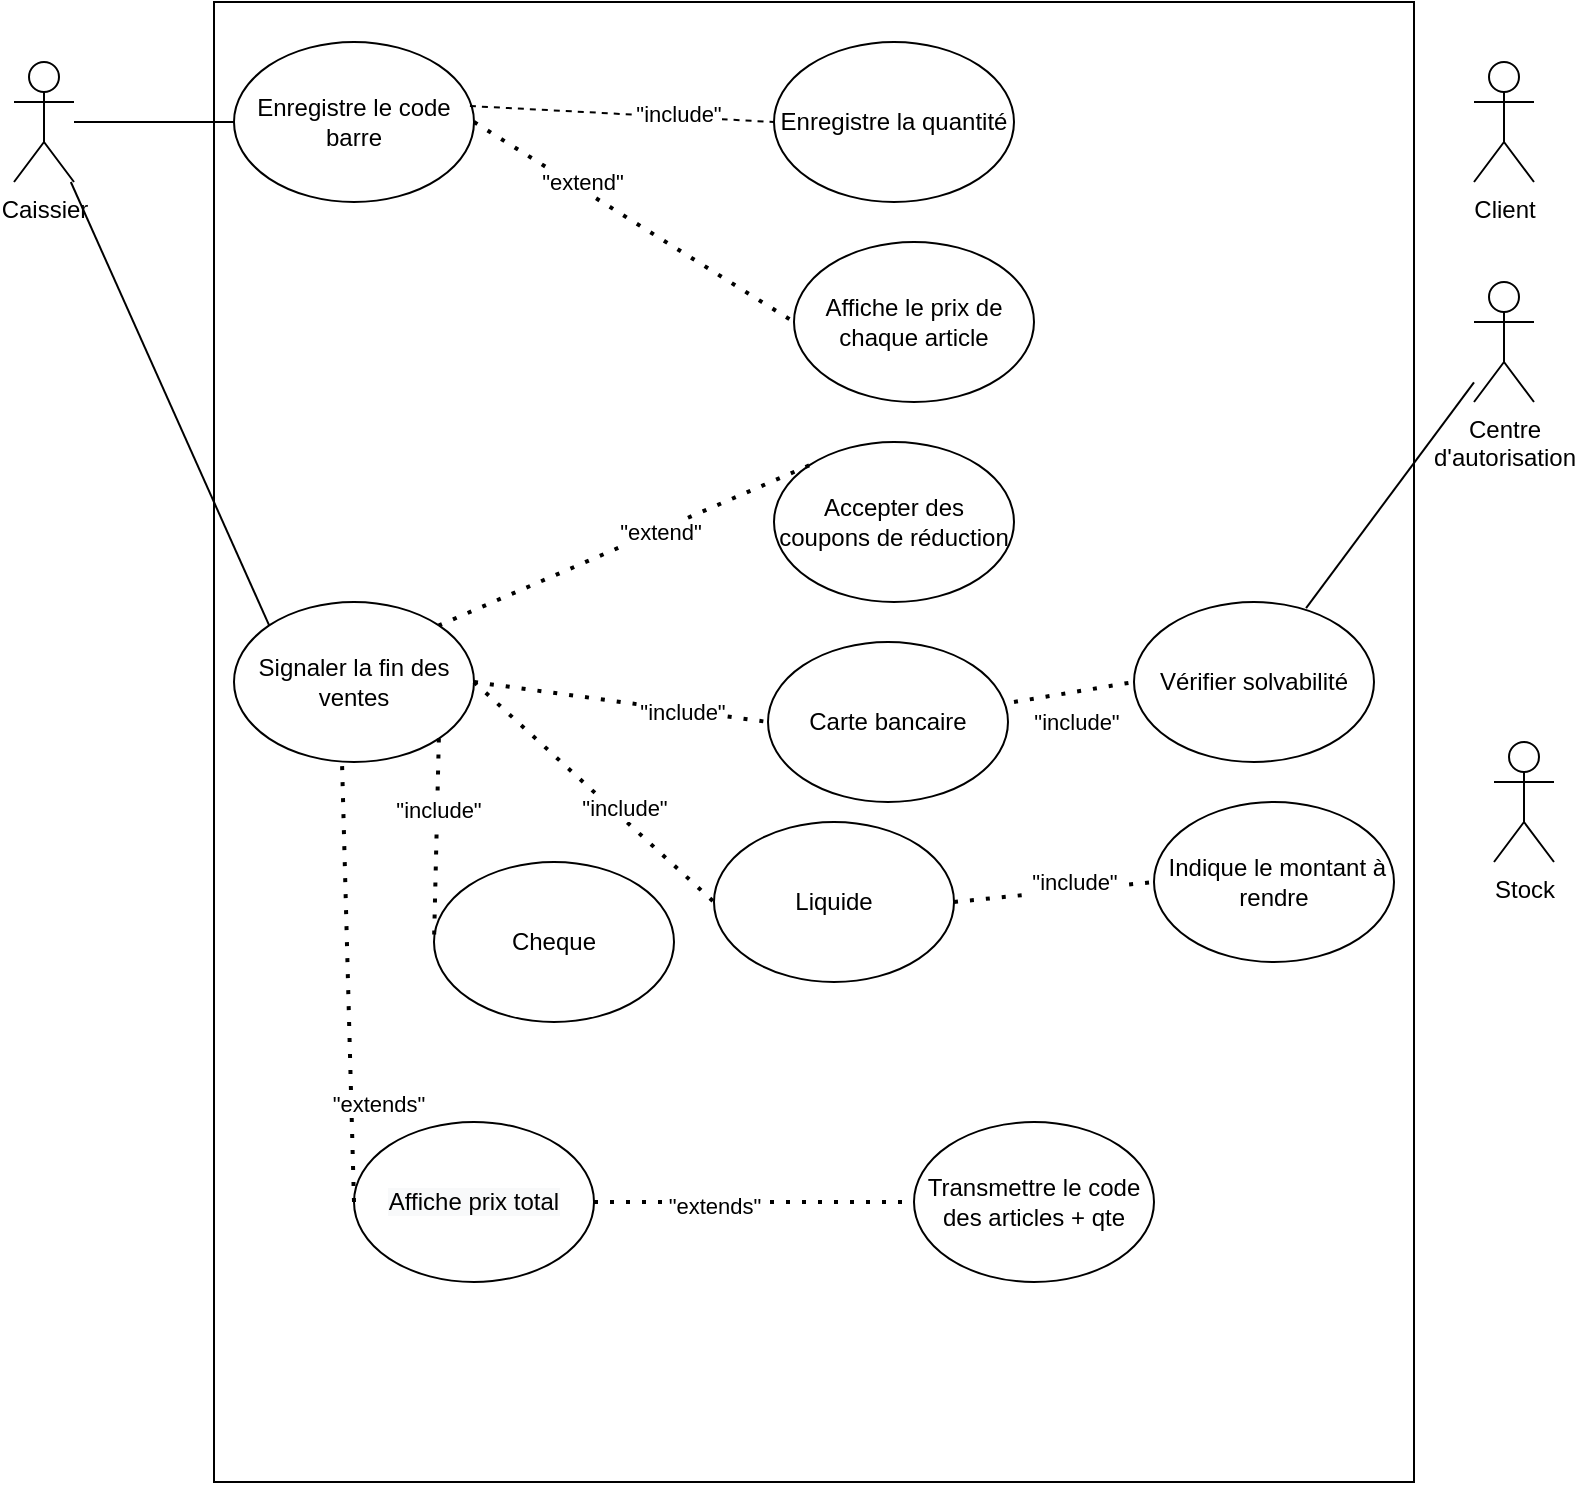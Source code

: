 <mxfile version="20.4.0" type="device"><diagram id="Mov5mjZWSaz81DFcLiH0" name="Page-1"><mxGraphModel dx="2205" dy="753" grid="1" gridSize="10" guides="1" tooltips="1" connect="1" arrows="1" fold="1" page="1" pageScale="1" pageWidth="827" pageHeight="1169" math="0" shadow="0"><root><mxCell id="0"/><mxCell id="1" parent="0"/><mxCell id="KuCUpD89g2LfNktIt6y5-42" value="" style="rounded=0;whiteSpace=wrap;html=1;" vertex="1" parent="1"><mxGeometry x="-690" y="20" width="600" height="740" as="geometry"/></mxCell><mxCell id="KuCUpD89g2LfNktIt6y5-2" value="Caissier" style="shape=umlActor;verticalLabelPosition=bottom;verticalAlign=top;html=1;outlineConnect=0;" vertex="1" parent="1"><mxGeometry x="-790" y="50" width="30" height="60" as="geometry"/></mxCell><mxCell id="KuCUpD89g2LfNktIt6y5-4" value="Client" style="shape=umlActor;verticalLabelPosition=bottom;verticalAlign=top;html=1;outlineConnect=0;" vertex="1" parent="1"><mxGeometry x="-60" y="50" width="30" height="60" as="geometry"/></mxCell><mxCell id="KuCUpD89g2LfNktIt6y5-7" value="Enregistre le code barre" style="ellipse;whiteSpace=wrap;html=1;" vertex="1" parent="1"><mxGeometry x="-680" y="40" width="120" height="80" as="geometry"/></mxCell><mxCell id="KuCUpD89g2LfNktIt6y5-8" value="Enregistre la quantité" style="ellipse;whiteSpace=wrap;html=1;" vertex="1" parent="1"><mxGeometry x="-410" y="40" width="120" height="80" as="geometry"/></mxCell><mxCell id="KuCUpD89g2LfNktIt6y5-9" value="" style="endArrow=none;dashed=1;html=1;rounded=0;entryX=0;entryY=0.5;entryDx=0;entryDy=0;exitX=0.983;exitY=0.4;exitDx=0;exitDy=0;exitPerimeter=0;" edge="1" parent="1" source="KuCUpD89g2LfNktIt6y5-7" target="KuCUpD89g2LfNktIt6y5-8"><mxGeometry width="50" height="50" relative="1" as="geometry"><mxPoint x="-630" y="230" as="sourcePoint"/><mxPoint x="-580" y="180" as="targetPoint"/></mxGeometry></mxCell><mxCell id="KuCUpD89g2LfNktIt6y5-10" value="&quot;include&quot;" style="edgeLabel;html=1;align=center;verticalAlign=middle;resizable=0;points=[];" vertex="1" connectable="0" parent="KuCUpD89g2LfNktIt6y5-9"><mxGeometry x="0.367" y="2" relative="1" as="geometry"><mxPoint as="offset"/></mxGeometry></mxCell><mxCell id="KuCUpD89g2LfNktIt6y5-11" value="Affiche le prix de chaque article" style="ellipse;whiteSpace=wrap;html=1;" vertex="1" parent="1"><mxGeometry x="-400" y="140" width="120" height="80" as="geometry"/></mxCell><mxCell id="KuCUpD89g2LfNktIt6y5-12" value="" style="endArrow=none;dashed=1;html=1;dashPattern=1 3;strokeWidth=2;rounded=0;entryX=0;entryY=0.5;entryDx=0;entryDy=0;exitX=1;exitY=0.5;exitDx=0;exitDy=0;" edge="1" parent="1" source="KuCUpD89g2LfNktIt6y5-7" target="KuCUpD89g2LfNktIt6y5-11"><mxGeometry width="50" height="50" relative="1" as="geometry"><mxPoint x="-630" y="220" as="sourcePoint"/><mxPoint x="-580" y="170" as="targetPoint"/></mxGeometry></mxCell><mxCell id="KuCUpD89g2LfNktIt6y5-13" value="&quot;extend&quot;" style="edgeLabel;html=1;align=center;verticalAlign=middle;resizable=0;points=[];" vertex="1" connectable="0" parent="KuCUpD89g2LfNktIt6y5-12"><mxGeometry x="-0.355" y="3" relative="1" as="geometry"><mxPoint as="offset"/></mxGeometry></mxCell><mxCell id="KuCUpD89g2LfNktIt6y5-14" value="Accepter des coupons de réduction" style="ellipse;whiteSpace=wrap;html=1;" vertex="1" parent="1"><mxGeometry x="-410" y="240" width="120" height="80" as="geometry"/></mxCell><mxCell id="KuCUpD89g2LfNktIt6y5-15" value="" style="endArrow=none;dashed=1;html=1;dashPattern=1 3;strokeWidth=2;rounded=0;exitX=0;exitY=0;exitDx=0;exitDy=0;entryX=1;entryY=0;entryDx=0;entryDy=0;" edge="1" parent="1" source="KuCUpD89g2LfNktIt6y5-14" target="KuCUpD89g2LfNktIt6y5-18"><mxGeometry width="50" height="50" relative="1" as="geometry"><mxPoint x="-630" y="210" as="sourcePoint"/><mxPoint x="-580" y="100" as="targetPoint"/></mxGeometry></mxCell><mxCell id="KuCUpD89g2LfNktIt6y5-16" value="&quot;extend&quot;" style="edgeLabel;html=1;align=center;verticalAlign=middle;resizable=0;points=[];" vertex="1" connectable="0" parent="KuCUpD89g2LfNktIt6y5-15"><mxGeometry x="-0.188" y="1" relative="1" as="geometry"><mxPoint as="offset"/></mxGeometry></mxCell><mxCell id="KuCUpD89g2LfNktIt6y5-18" value="Signaler la fin des ventes" style="ellipse;whiteSpace=wrap;html=1;" vertex="1" parent="1"><mxGeometry x="-680" y="320" width="120" height="80" as="geometry"/></mxCell><mxCell id="KuCUpD89g2LfNktIt6y5-19" value="" style="endArrow=none;html=1;rounded=0;exitX=0;exitY=0.5;exitDx=0;exitDy=0;" edge="1" parent="1" source="KuCUpD89g2LfNktIt6y5-7" target="KuCUpD89g2LfNktIt6y5-2"><mxGeometry width="50" height="50" relative="1" as="geometry"><mxPoint x="-460" y="260" as="sourcePoint"/><mxPoint x="-410" y="210" as="targetPoint"/></mxGeometry></mxCell><mxCell id="KuCUpD89g2LfNktIt6y5-21" value="" style="endArrow=none;html=1;rounded=0;entryX=0;entryY=0;entryDx=0;entryDy=0;" edge="1" parent="1" source="KuCUpD89g2LfNktIt6y5-2" target="KuCUpD89g2LfNktIt6y5-18"><mxGeometry width="50" height="50" relative="1" as="geometry"><mxPoint x="-460" y="260" as="sourcePoint"/><mxPoint x="-410" y="210" as="targetPoint"/></mxGeometry></mxCell><mxCell id="KuCUpD89g2LfNktIt6y5-22" value="Carte bancaire" style="ellipse;whiteSpace=wrap;html=1;" vertex="1" parent="1"><mxGeometry x="-413" y="340" width="120" height="80" as="geometry"/></mxCell><mxCell id="KuCUpD89g2LfNktIt6y5-23" value="" style="endArrow=none;dashed=1;html=1;dashPattern=1 3;strokeWidth=2;rounded=0;exitX=1;exitY=0.5;exitDx=0;exitDy=0;entryX=0;entryY=0.5;entryDx=0;entryDy=0;" edge="1" parent="1" source="KuCUpD89g2LfNktIt6y5-18" target="KuCUpD89g2LfNktIt6y5-22"><mxGeometry width="50" height="50" relative="1" as="geometry"><mxPoint x="-460" y="260" as="sourcePoint"/><mxPoint x="-410" y="210" as="targetPoint"/></mxGeometry></mxCell><mxCell id="KuCUpD89g2LfNktIt6y5-32" value="&quot;include&quot;" style="edgeLabel;html=1;align=center;verticalAlign=middle;resizable=0;points=[];" vertex="1" connectable="0" parent="KuCUpD89g2LfNktIt6y5-23"><mxGeometry x="0.416" y="-1" relative="1" as="geometry"><mxPoint as="offset"/></mxGeometry></mxCell><mxCell id="KuCUpD89g2LfNktIt6y5-28" value="Liquide" style="ellipse;whiteSpace=wrap;html=1;" vertex="1" parent="1"><mxGeometry x="-440" y="430" width="120" height="80" as="geometry"/></mxCell><mxCell id="KuCUpD89g2LfNktIt6y5-29" value="" style="endArrow=none;dashed=1;html=1;dashPattern=1 3;strokeWidth=2;rounded=0;exitX=1;exitY=0.5;exitDx=0;exitDy=0;entryX=0;entryY=0.5;entryDx=0;entryDy=0;" edge="1" parent="1" target="KuCUpD89g2LfNktIt6y5-28" source="KuCUpD89g2LfNktIt6y5-18"><mxGeometry width="50" height="50" relative="1" as="geometry"><mxPoint x="-550" y="370" as="sourcePoint"/><mxPoint x="-400" y="220" as="targetPoint"/></mxGeometry></mxCell><mxCell id="KuCUpD89g2LfNktIt6y5-33" value="&quot;include&quot;" style="edgeLabel;html=1;align=center;verticalAlign=middle;resizable=0;points=[];" vertex="1" connectable="0" parent="KuCUpD89g2LfNktIt6y5-29"><mxGeometry x="0.2" y="4" relative="1" as="geometry"><mxPoint as="offset"/></mxGeometry></mxCell><mxCell id="KuCUpD89g2LfNktIt6y5-30" value="Cheque" style="ellipse;whiteSpace=wrap;html=1;" vertex="1" parent="1"><mxGeometry x="-580" y="450" width="120" height="80" as="geometry"/></mxCell><mxCell id="KuCUpD89g2LfNktIt6y5-31" value="" style="endArrow=none;dashed=1;html=1;dashPattern=1 3;strokeWidth=2;rounded=0;exitX=1;exitY=1;exitDx=0;exitDy=0;entryX=0;entryY=0.5;entryDx=0;entryDy=0;" edge="1" parent="1" target="KuCUpD89g2LfNktIt6y5-30" source="KuCUpD89g2LfNktIt6y5-18"><mxGeometry width="50" height="50" relative="1" as="geometry"><mxPoint x="-540" y="380" as="sourcePoint"/><mxPoint x="-390" y="230" as="targetPoint"/></mxGeometry></mxCell><mxCell id="KuCUpD89g2LfNktIt6y5-34" value="&quot;include&quot;" style="edgeLabel;html=1;align=center;verticalAlign=middle;resizable=0;points=[];" vertex="1" connectable="0" parent="KuCUpD89g2LfNktIt6y5-31"><mxGeometry x="-0.309" relative="1" as="geometry"><mxPoint as="offset"/></mxGeometry></mxCell><mxCell id="KuCUpD89g2LfNktIt6y5-35" value="Vérifier solvabilité" style="ellipse;whiteSpace=wrap;html=1;" vertex="1" parent="1"><mxGeometry x="-230" y="320" width="120" height="80" as="geometry"/></mxCell><mxCell id="KuCUpD89g2LfNktIt6y5-36" value="&amp;nbsp;Indique le montant à rendre" style="ellipse;whiteSpace=wrap;html=1;" vertex="1" parent="1"><mxGeometry x="-220" y="420" width="120" height="80" as="geometry"/></mxCell><mxCell id="KuCUpD89g2LfNktIt6y5-37" value="" style="endArrow=none;dashed=1;html=1;dashPattern=1 3;strokeWidth=2;rounded=0;entryX=0;entryY=0.5;entryDx=0;entryDy=0;exitX=1.025;exitY=0.375;exitDx=0;exitDy=0;exitPerimeter=0;" edge="1" parent="1" source="KuCUpD89g2LfNktIt6y5-22" target="KuCUpD89g2LfNktIt6y5-35"><mxGeometry width="50" height="50" relative="1" as="geometry"><mxPoint x="-290" y="360" as="sourcePoint"/><mxPoint x="-240" y="310" as="targetPoint"/></mxGeometry></mxCell><mxCell id="KuCUpD89g2LfNktIt6y5-39" value="&quot;include&quot;" style="edgeLabel;html=1;align=center;verticalAlign=middle;resizable=0;points=[];" vertex="1" connectable="0" parent="KuCUpD89g2LfNktIt6y5-37"><mxGeometry x="-0.432" relative="1" as="geometry"><mxPoint x="13" y="13" as="offset"/></mxGeometry></mxCell><mxCell id="KuCUpD89g2LfNktIt6y5-38" value="" style="endArrow=none;dashed=1;html=1;dashPattern=1 3;strokeWidth=2;rounded=0;exitX=1;exitY=0.5;exitDx=0;exitDy=0;entryX=0;entryY=0.5;entryDx=0;entryDy=0;" edge="1" parent="1" source="KuCUpD89g2LfNktIt6y5-28" target="KuCUpD89g2LfNktIt6y5-36"><mxGeometry width="50" height="50" relative="1" as="geometry"><mxPoint x="-280" y="440" as="sourcePoint"/><mxPoint x="-230" y="390" as="targetPoint"/></mxGeometry></mxCell><mxCell id="KuCUpD89g2LfNktIt6y5-40" value="&quot;include&quot;" style="edgeLabel;html=1;align=center;verticalAlign=middle;resizable=0;points=[];" vertex="1" connectable="0" parent="KuCUpD89g2LfNktIt6y5-38"><mxGeometry x="-0.366" y="-3" relative="1" as="geometry"><mxPoint x="28" y="-10" as="offset"/></mxGeometry></mxCell><mxCell id="KuCUpD89g2LfNktIt6y5-41" value="Centre &lt;br&gt;d'autorisation" style="shape=umlActor;verticalLabelPosition=bottom;verticalAlign=top;html=1;outlineConnect=0;" vertex="1" parent="1"><mxGeometry x="-60" y="160" width="30" height="60" as="geometry"/></mxCell><mxCell id="KuCUpD89g2LfNktIt6y5-43" value="" style="endArrow=none;html=1;rounded=0;exitX=0.717;exitY=0.038;exitDx=0;exitDy=0;exitPerimeter=0;" edge="1" parent="1" source="KuCUpD89g2LfNktIt6y5-35" target="KuCUpD89g2LfNktIt6y5-41"><mxGeometry width="50" height="50" relative="1" as="geometry"><mxPoint x="-150" y="305" as="sourcePoint"/><mxPoint x="-100" y="255" as="targetPoint"/></mxGeometry></mxCell><mxCell id="KuCUpD89g2LfNktIt6y5-45" value="Stock&lt;br&gt;" style="shape=umlActor;verticalLabelPosition=bottom;verticalAlign=top;html=1;outlineConnect=0;" vertex="1" parent="1"><mxGeometry x="-50" y="390" width="30" height="60" as="geometry"/></mxCell><mxCell id="KuCUpD89g2LfNktIt6y5-46" value="Transmettre le code des articles + qte" style="ellipse;whiteSpace=wrap;html=1;" vertex="1" parent="1"><mxGeometry x="-340" y="580" width="120" height="80" as="geometry"/></mxCell><mxCell id="KuCUpD89g2LfNktIt6y5-49" value="&lt;span style=&quot;color: rgb(0, 0, 0); font-family: Helvetica; font-size: 12px; font-style: normal; font-variant-ligatures: normal; font-variant-caps: normal; font-weight: 400; letter-spacing: normal; orphans: 2; text-align: center; text-indent: 0px; text-transform: none; widows: 2; word-spacing: 0px; -webkit-text-stroke-width: 0px; background-color: rgb(248, 249, 250); text-decoration-thickness: initial; text-decoration-style: initial; text-decoration-color: initial; float: none; display: inline !important;&quot;&gt;Affiche prix total&lt;/span&gt;" style="ellipse;whiteSpace=wrap;html=1;" vertex="1" parent="1"><mxGeometry x="-620" y="580" width="120" height="80" as="geometry"/></mxCell><mxCell id="KuCUpD89g2LfNktIt6y5-51" value="" style="endArrow=none;dashed=1;html=1;dashPattern=1 3;strokeWidth=2;rounded=0;entryX=0.45;entryY=1;entryDx=0;entryDy=0;entryPerimeter=0;exitX=0;exitY=0.5;exitDx=0;exitDy=0;" edge="1" parent="1" source="KuCUpD89g2LfNktIt6y5-49" target="KuCUpD89g2LfNktIt6y5-18"><mxGeometry width="50" height="50" relative="1" as="geometry"><mxPoint x="-350" y="520" as="sourcePoint"/><mxPoint x="-300" y="470" as="targetPoint"/></mxGeometry></mxCell><mxCell id="KuCUpD89g2LfNktIt6y5-52" value="&quot;extends&quot;" style="edgeLabel;html=1;align=center;verticalAlign=middle;resizable=0;points=[];" vertex="1" connectable="0" parent="KuCUpD89g2LfNktIt6y5-51"><mxGeometry x="-0.223" y="-2" relative="1" as="geometry"><mxPoint x="12" y="36" as="offset"/></mxGeometry></mxCell><mxCell id="KuCUpD89g2LfNktIt6y5-53" value="" style="endArrow=none;dashed=1;html=1;dashPattern=1 3;strokeWidth=2;rounded=0;exitX=1;exitY=0.5;exitDx=0;exitDy=0;entryX=0;entryY=0.5;entryDx=0;entryDy=0;" edge="1" parent="1" source="KuCUpD89g2LfNktIt6y5-49" target="KuCUpD89g2LfNktIt6y5-46"><mxGeometry width="50" height="50" relative="1" as="geometry"><mxPoint x="-350" y="520" as="sourcePoint"/><mxPoint x="-300" y="470" as="targetPoint"/></mxGeometry></mxCell><mxCell id="KuCUpD89g2LfNktIt6y5-54" value="&quot;extends&quot;" style="edgeLabel;html=1;align=center;verticalAlign=middle;resizable=0;points=[];" vertex="1" connectable="0" parent="KuCUpD89g2LfNktIt6y5-53"><mxGeometry x="-0.25" y="-2" relative="1" as="geometry"><mxPoint as="offset"/></mxGeometry></mxCell></root></mxGraphModel></diagram></mxfile>